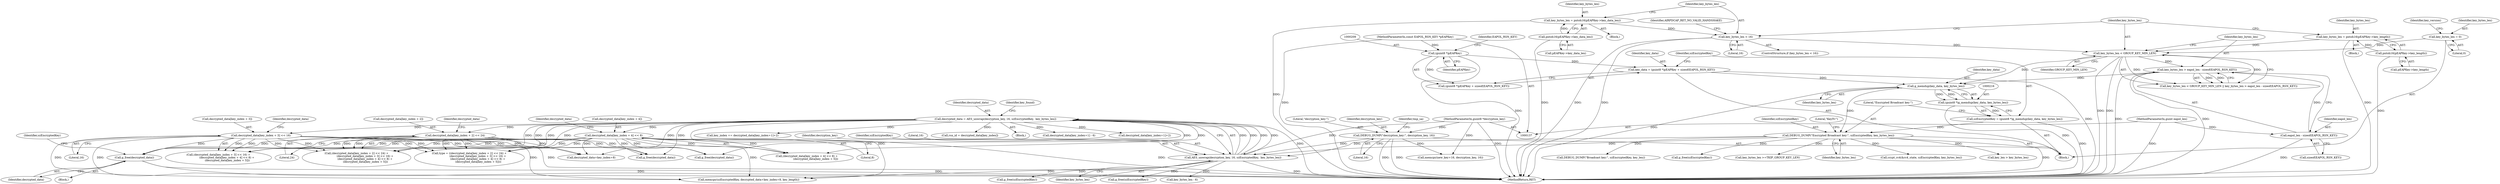 digraph "0_wireshark_b6d838eebf4456192360654092e5587c5207f185@API" {
"1000440" [label="(Call,g_free(decrypted_data))"];
"1000346" [label="(Call,decrypted_data[key_index + 2] << 24)"];
"1000313" [label="(Call,decrypted_data = AES_unwrap(decryption_key, 16, szEncryptedKey,  key_bytes_len))"];
"1000315" [label="(Call,AES_unwrap(decryption_key, 16, szEncryptedKey,  key_bytes_len))"];
"1000230" [label="(Call,DEBUG_DUMP(\"decryption_key:\", decryption_key, 16))"];
"1000139" [label="(MethodParameterIn,guint8 *decryption_key)"];
"1000220" [label="(Call,DEBUG_DUMP(\"Encrypted Broadcast key:\", szEncryptedKey, key_bytes_len))"];
"1000213" [label="(Call,szEncryptedKey = (guint8 *)g_memdup(key_data, key_bytes_len))"];
"1000215" [label="(Call,(guint8 *)g_memdup(key_data, key_bytes_len))"];
"1000217" [label="(Call,g_memdup(key_data, key_bytes_len))"];
"1000205" [label="(Call,key_data = (guint8 *)pEAPKey + sizeof(EAPOL_RSN_KEY))"];
"1000208" [label="(Call,(guint8 *)pEAPKey)"];
"1000138" [label="(MethodParameterIn,const EAPOL_RSN_KEY *pEAPKey)"];
"1000193" [label="(Call,key_bytes_len < GROUP_KEY_MIN_LEN)"];
"1000185" [label="(Call,key_bytes_len < 16)"];
"1000178" [label="(Call,key_bytes_len = pntoh16(pEAPKey->key_data_len))"];
"1000180" [label="(Call,pntoh16(pEAPKey->key_data_len))"];
"1000166" [label="(Call,key_bytes_len = pntoh16(pEAPKey->key_length))"];
"1000168" [label="(Call,pntoh16(pEAPKey->key_length))"];
"1000147" [label="(Call,key_bytes_len = 0)"];
"1000196" [label="(Call,key_bytes_len > eapol_len - sizeof(EAPOL_RSN_KEY))"];
"1000198" [label="(Call,eapol_len - sizeof(EAPOL_RSN_KEY))"];
"1000141" [label="(MethodParameterIn,guint eapol_len)"];
"1000354" [label="(Call,decrypted_data[key_index + 3] << 16)"];
"1000362" [label="(Call,decrypted_data[key_index + 4] << 8)"];
"1000345" [label="(Call,(decrypted_data[key_index + 2] << 24) +\n                    (decrypted_data[key_index + 3] << 16) +\n                    (decrypted_data[key_index + 4] << 8) +\n                     (decrypted_data[key_index + 5]))"];
"1000195" [label="(Identifier,GROUP_KEY_MIN_LEN)"];
"1000443" [label="(Identifier,szEncryptedKey)"];
"1000225" [label="(Literal,\"KeyIV:\")"];
"1000430" [label="(Call,memcpy(szEncryptedKey, decrypted_data+key_index+8, key_length))"];
"1000178" [label="(Call,key_bytes_len = pntoh16(pEAPKey->key_data_len))"];
"1000180" [label="(Call,pntoh16(pEAPKey->key_data_len))"];
"1000196" [label="(Call,key_bytes_len > eapol_len - sizeof(EAPOL_RSN_KEY))"];
"1000314" [label="(Identifier,decrypted_data)"];
"1000219" [label="(Identifier,key_bytes_len)"];
"1000194" [label="(Identifier,key_bytes_len)"];
"1000215" [label="(Call,(guint8 *)g_memdup(key_data, key_bytes_len))"];
"1000198" [label="(Call,eapol_len - sizeof(EAPOL_RSN_KEY))"];
"1000388" [label="(Call,key_index += decrypted_data[key_index+1]+2)"];
"1000212" [label="(Identifier,EAPOL_RSN_KEY)"];
"1000355" [label="(Call,decrypted_data[key_index + 3])"];
"1000181" [label="(Call,pEAPKey->key_data_len)"];
"1000321" [label="(Identifier,key_found)"];
"1000154" [label="(Identifier,key_version)"];
"1000361" [label="(Call,(decrypted_data[key_index + 4] << 8) +\n                     (decrypted_data[key_index + 5]))"];
"1000368" [label="(Literal,8)"];
"1000316" [label="(Identifier,decryption_key)"];
"1000530" [label="(MethodReturn,RET)"];
"1000165" [label="(Block,)"];
"1000207" [label="(Call,(guint8 *)pEAPKey + sizeof(EAPOL_RSN_KEY))"];
"1000222" [label="(Identifier,szEncryptedKey)"];
"1000362" [label="(Call,decrypted_data[key_index + 4] << 8)"];
"1000193" [label="(Call,key_bytes_len < GROUP_KEY_MIN_LEN)"];
"1000313" [label="(Call,decrypted_data = AES_unwrap(decryption_key, 16, szEncryptedKey,  key_bytes_len))"];
"1000360" [label="(Literal,16)"];
"1000147" [label="(Call,key_bytes_len = 0)"];
"1000148" [label="(Identifier,key_bytes_len)"];
"1000439" [label="(Block,)"];
"1000442" [label="(Call,g_free(szEncryptedKey))"];
"1000319" [label="(Identifier,key_bytes_len)"];
"1000177" [label="(Block,)"];
"1000168" [label="(Call,pntoh16(pEAPKey->key_length))"];
"1000220" [label="(Call,DEBUG_DUMP(\"Encrypted Broadcast key:\", szEncryptedKey, key_bytes_len))"];
"1000356" [label="(Identifier,decrypted_data)"];
"1000149" [label="(Literal,0)"];
"1000315" [label="(Call,AES_unwrap(decryption_key, 16, szEncryptedKey,  key_bytes_len))"];
"1000370" [label="(Identifier,decrypted_data)"];
"1000139" [label="(MethodParameterIn,guint8 *decryption_key)"];
"1000338" [label="(Call,rsn_id = decrypted_data[key_index])"];
"1000441" [label="(Identifier,decrypted_data)"];
"1000432" [label="(Call,decrypted_data+key_index+8)"];
"1000480" [label="(Call,key_len > key_bytes_len)"];
"1000488" [label="(Call,DEBUG_DUMP(\"Broadcast key:\", szEncryptedKey, key_len))"];
"1000484" [label="(Call,g_free(szEncryptedKey))"];
"1000192" [label="(Call,key_bytes_len < GROUP_KEY_MIN_LEN || key_bytes_len > eapol_len - sizeof(EAPOL_RSN_KEY))"];
"1000440" [label="(Call,g_free(decrypted_data))"];
"1000206" [label="(Identifier,key_data)"];
"1000318" [label="(Identifier,szEncryptedKey)"];
"1000230" [label="(Call,DEBUG_DUMP(\"decryption_key:\", decryption_key, 16))"];
"1000277" [label="(Call,memcpy(new_key+16, decryption_key, 16))"];
"1000187" [label="(Literal,16)"];
"1000343" [label="(Call,type = ((decrypted_data[key_index + 2] << 24) +\n                    (decrypted_data[key_index + 3] << 16) +\n                    (decrypted_data[key_index + 4] << 8) +\n                     (decrypted_data[key_index + 5])))"];
"1000233" [label="(Literal,16)"];
"1000363" [label="(Call,decrypted_data[key_index + 4])"];
"1000232" [label="(Identifier,decryption_key)"];
"1000218" [label="(Identifier,key_data)"];
"1000221" [label="(Literal,\"Encrypted Broadcast key:\")"];
"1000266" [label="(Call,key_bytes_len >=TKIP_GROUP_KEY_LEN)"];
"1000235" [label="(Identifier,tmp_sa)"];
"1000308" [label="(Block,)"];
"1000465" [label="(Call,g_free(decrypted_data))"];
"1000200" [label="(Call,sizeof(EAPOL_RSN_KEY))"];
"1000214" [label="(Identifier,szEncryptedKey)"];
"1000353" [label="(Call,(decrypted_data[key_index + 3] << 16) +\n                    (decrypted_data[key_index + 4] << 8) +\n                     (decrypted_data[key_index + 5]))"];
"1000197" [label="(Identifier,key_bytes_len)"];
"1000184" [label="(ControlStructure,if (key_bytes_len < 16))"];
"1000426" [label="(Call,g_free(szEncryptedKey))"];
"1000166" [label="(Call,key_bytes_len = pntoh16(pEAPKey->key_length))"];
"1000186" [label="(Identifier,key_bytes_len)"];
"1000190" [label="(Identifier,AIRPDCAP_RET_NO_VALID_HANDSHAKE)"];
"1000138" [label="(MethodParameterIn,const EAPOL_RSN_KEY *pEAPKey)"];
"1000346" [label="(Call,decrypted_data[key_index + 2] << 24)"];
"1000223" [label="(Identifier,key_bytes_len)"];
"1000208" [label="(Call,(guint8 *)pEAPKey)"];
"1000185" [label="(Call,key_bytes_len < 16)"];
"1000330" [label="(Call,key_bytes_len - 6)"];
"1000354" [label="(Call,decrypted_data[key_index + 3] << 16)"];
"1000179" [label="(Identifier,key_bytes_len)"];
"1000317" [label="(Literal,16)"];
"1000352" [label="(Literal,24)"];
"1000231" [label="(Literal,\"decryption_key:\")"];
"1000402" [label="(Call,decrypted_data[key_index+1] - 6)"];
"1000298" [label="(Call,crypt_rc4(&rc4_state, szEncryptedKey, key_bytes_len))"];
"1000424" [label="(Call,g_free(decrypted_data))"];
"1000169" [label="(Call,pEAPKey->key_length)"];
"1000199" [label="(Identifier,eapol_len)"];
"1000205" [label="(Call,key_data = (guint8 *)pEAPKey + sizeof(EAPOL_RSN_KEY))"];
"1000390" [label="(Call,decrypted_data[key_index+1]+2)"];
"1000210" [label="(Identifier,pEAPKey)"];
"1000142" [label="(Block,)"];
"1000213" [label="(Call,szEncryptedKey = (guint8 *)g_memdup(key_data, key_bytes_len))"];
"1000217" [label="(Call,g_memdup(key_data, key_bytes_len))"];
"1000347" [label="(Call,decrypted_data[key_index + 2])"];
"1000141" [label="(MethodParameterIn,guint eapol_len)"];
"1000167" [label="(Identifier,key_bytes_len)"];
"1000364" [label="(Identifier,decrypted_data)"];
"1000440" -> "1000439"  [label="AST: "];
"1000440" -> "1000441"  [label="CFG: "];
"1000441" -> "1000440"  [label="AST: "];
"1000443" -> "1000440"  [label="CFG: "];
"1000440" -> "1000530"  [label="DDG: "];
"1000440" -> "1000530"  [label="DDG: "];
"1000346" -> "1000440"  [label="DDG: "];
"1000313" -> "1000440"  [label="DDG: "];
"1000354" -> "1000440"  [label="DDG: "];
"1000362" -> "1000440"  [label="DDG: "];
"1000346" -> "1000345"  [label="AST: "];
"1000346" -> "1000352"  [label="CFG: "];
"1000347" -> "1000346"  [label="AST: "];
"1000352" -> "1000346"  [label="AST: "];
"1000356" -> "1000346"  [label="CFG: "];
"1000346" -> "1000530"  [label="DDG: "];
"1000346" -> "1000343"  [label="DDG: "];
"1000346" -> "1000343"  [label="DDG: "];
"1000346" -> "1000345"  [label="DDG: "];
"1000346" -> "1000345"  [label="DDG: "];
"1000313" -> "1000346"  [label="DDG: "];
"1000346" -> "1000424"  [label="DDG: "];
"1000346" -> "1000430"  [label="DDG: "];
"1000346" -> "1000432"  [label="DDG: "];
"1000346" -> "1000465"  [label="DDG: "];
"1000313" -> "1000308"  [label="AST: "];
"1000313" -> "1000315"  [label="CFG: "];
"1000314" -> "1000313"  [label="AST: "];
"1000315" -> "1000313"  [label="AST: "];
"1000321" -> "1000313"  [label="CFG: "];
"1000313" -> "1000530"  [label="DDG: "];
"1000315" -> "1000313"  [label="DDG: "];
"1000315" -> "1000313"  [label="DDG: "];
"1000315" -> "1000313"  [label="DDG: "];
"1000315" -> "1000313"  [label="DDG: "];
"1000313" -> "1000338"  [label="DDG: "];
"1000313" -> "1000343"  [label="DDG: "];
"1000313" -> "1000345"  [label="DDG: "];
"1000313" -> "1000354"  [label="DDG: "];
"1000313" -> "1000353"  [label="DDG: "];
"1000313" -> "1000362"  [label="DDG: "];
"1000313" -> "1000361"  [label="DDG: "];
"1000313" -> "1000388"  [label="DDG: "];
"1000313" -> "1000390"  [label="DDG: "];
"1000313" -> "1000402"  [label="DDG: "];
"1000313" -> "1000424"  [label="DDG: "];
"1000313" -> "1000430"  [label="DDG: "];
"1000313" -> "1000432"  [label="DDG: "];
"1000313" -> "1000465"  [label="DDG: "];
"1000315" -> "1000319"  [label="CFG: "];
"1000316" -> "1000315"  [label="AST: "];
"1000317" -> "1000315"  [label="AST: "];
"1000318" -> "1000315"  [label="AST: "];
"1000319" -> "1000315"  [label="AST: "];
"1000315" -> "1000530"  [label="DDG: "];
"1000230" -> "1000315"  [label="DDG: "];
"1000139" -> "1000315"  [label="DDG: "];
"1000220" -> "1000315"  [label="DDG: "];
"1000220" -> "1000315"  [label="DDG: "];
"1000315" -> "1000330"  [label="DDG: "];
"1000315" -> "1000426"  [label="DDG: "];
"1000315" -> "1000430"  [label="DDG: "];
"1000315" -> "1000442"  [label="DDG: "];
"1000230" -> "1000142"  [label="AST: "];
"1000230" -> "1000233"  [label="CFG: "];
"1000231" -> "1000230"  [label="AST: "];
"1000232" -> "1000230"  [label="AST: "];
"1000233" -> "1000230"  [label="AST: "];
"1000235" -> "1000230"  [label="CFG: "];
"1000230" -> "1000530"  [label="DDG: "];
"1000230" -> "1000530"  [label="DDG: "];
"1000139" -> "1000230"  [label="DDG: "];
"1000230" -> "1000277"  [label="DDG: "];
"1000139" -> "1000137"  [label="AST: "];
"1000139" -> "1000530"  [label="DDG: "];
"1000139" -> "1000277"  [label="DDG: "];
"1000220" -> "1000142"  [label="AST: "];
"1000220" -> "1000223"  [label="CFG: "];
"1000221" -> "1000220"  [label="AST: "];
"1000222" -> "1000220"  [label="AST: "];
"1000223" -> "1000220"  [label="AST: "];
"1000225" -> "1000220"  [label="CFG: "];
"1000220" -> "1000530"  [label="DDG: "];
"1000213" -> "1000220"  [label="DDG: "];
"1000217" -> "1000220"  [label="DDG: "];
"1000220" -> "1000266"  [label="DDG: "];
"1000220" -> "1000298"  [label="DDG: "];
"1000220" -> "1000480"  [label="DDG: "];
"1000220" -> "1000484"  [label="DDG: "];
"1000220" -> "1000488"  [label="DDG: "];
"1000213" -> "1000142"  [label="AST: "];
"1000213" -> "1000215"  [label="CFG: "];
"1000214" -> "1000213"  [label="AST: "];
"1000215" -> "1000213"  [label="AST: "];
"1000221" -> "1000213"  [label="CFG: "];
"1000213" -> "1000530"  [label="DDG: "];
"1000215" -> "1000213"  [label="DDG: "];
"1000215" -> "1000217"  [label="CFG: "];
"1000216" -> "1000215"  [label="AST: "];
"1000217" -> "1000215"  [label="AST: "];
"1000215" -> "1000530"  [label="DDG: "];
"1000217" -> "1000215"  [label="DDG: "];
"1000217" -> "1000215"  [label="DDG: "];
"1000217" -> "1000219"  [label="CFG: "];
"1000218" -> "1000217"  [label="AST: "];
"1000219" -> "1000217"  [label="AST: "];
"1000217" -> "1000530"  [label="DDG: "];
"1000205" -> "1000217"  [label="DDG: "];
"1000193" -> "1000217"  [label="DDG: "];
"1000196" -> "1000217"  [label="DDG: "];
"1000205" -> "1000142"  [label="AST: "];
"1000205" -> "1000207"  [label="CFG: "];
"1000206" -> "1000205"  [label="AST: "];
"1000207" -> "1000205"  [label="AST: "];
"1000214" -> "1000205"  [label="CFG: "];
"1000205" -> "1000530"  [label="DDG: "];
"1000208" -> "1000205"  [label="DDG: "];
"1000208" -> "1000207"  [label="AST: "];
"1000208" -> "1000210"  [label="CFG: "];
"1000209" -> "1000208"  [label="AST: "];
"1000210" -> "1000208"  [label="AST: "];
"1000212" -> "1000208"  [label="CFG: "];
"1000208" -> "1000530"  [label="DDG: "];
"1000208" -> "1000207"  [label="DDG: "];
"1000138" -> "1000208"  [label="DDG: "];
"1000138" -> "1000137"  [label="AST: "];
"1000138" -> "1000530"  [label="DDG: "];
"1000193" -> "1000192"  [label="AST: "];
"1000193" -> "1000195"  [label="CFG: "];
"1000194" -> "1000193"  [label="AST: "];
"1000195" -> "1000193"  [label="AST: "];
"1000197" -> "1000193"  [label="CFG: "];
"1000192" -> "1000193"  [label="CFG: "];
"1000193" -> "1000530"  [label="DDG: "];
"1000193" -> "1000530"  [label="DDG: "];
"1000193" -> "1000192"  [label="DDG: "];
"1000193" -> "1000192"  [label="DDG: "];
"1000185" -> "1000193"  [label="DDG: "];
"1000166" -> "1000193"  [label="DDG: "];
"1000147" -> "1000193"  [label="DDG: "];
"1000193" -> "1000196"  [label="DDG: "];
"1000185" -> "1000184"  [label="AST: "];
"1000185" -> "1000187"  [label="CFG: "];
"1000186" -> "1000185"  [label="AST: "];
"1000187" -> "1000185"  [label="AST: "];
"1000190" -> "1000185"  [label="CFG: "];
"1000194" -> "1000185"  [label="CFG: "];
"1000185" -> "1000530"  [label="DDG: "];
"1000185" -> "1000530"  [label="DDG: "];
"1000178" -> "1000185"  [label="DDG: "];
"1000178" -> "1000177"  [label="AST: "];
"1000178" -> "1000180"  [label="CFG: "];
"1000179" -> "1000178"  [label="AST: "];
"1000180" -> "1000178"  [label="AST: "];
"1000186" -> "1000178"  [label="CFG: "];
"1000178" -> "1000530"  [label="DDG: "];
"1000180" -> "1000178"  [label="DDG: "];
"1000180" -> "1000181"  [label="CFG: "];
"1000181" -> "1000180"  [label="AST: "];
"1000180" -> "1000530"  [label="DDG: "];
"1000166" -> "1000165"  [label="AST: "];
"1000166" -> "1000168"  [label="CFG: "];
"1000167" -> "1000166"  [label="AST: "];
"1000168" -> "1000166"  [label="AST: "];
"1000194" -> "1000166"  [label="CFG: "];
"1000166" -> "1000530"  [label="DDG: "];
"1000168" -> "1000166"  [label="DDG: "];
"1000168" -> "1000169"  [label="CFG: "];
"1000169" -> "1000168"  [label="AST: "];
"1000168" -> "1000530"  [label="DDG: "];
"1000147" -> "1000142"  [label="AST: "];
"1000147" -> "1000149"  [label="CFG: "];
"1000148" -> "1000147"  [label="AST: "];
"1000149" -> "1000147"  [label="AST: "];
"1000154" -> "1000147"  [label="CFG: "];
"1000196" -> "1000192"  [label="AST: "];
"1000196" -> "1000198"  [label="CFG: "];
"1000197" -> "1000196"  [label="AST: "];
"1000198" -> "1000196"  [label="AST: "];
"1000192" -> "1000196"  [label="CFG: "];
"1000196" -> "1000530"  [label="DDG: "];
"1000196" -> "1000530"  [label="DDG: "];
"1000196" -> "1000192"  [label="DDG: "];
"1000196" -> "1000192"  [label="DDG: "];
"1000198" -> "1000196"  [label="DDG: "];
"1000198" -> "1000200"  [label="CFG: "];
"1000199" -> "1000198"  [label="AST: "];
"1000200" -> "1000198"  [label="AST: "];
"1000198" -> "1000530"  [label="DDG: "];
"1000141" -> "1000198"  [label="DDG: "];
"1000141" -> "1000137"  [label="AST: "];
"1000141" -> "1000530"  [label="DDG: "];
"1000354" -> "1000353"  [label="AST: "];
"1000354" -> "1000360"  [label="CFG: "];
"1000355" -> "1000354"  [label="AST: "];
"1000360" -> "1000354"  [label="AST: "];
"1000364" -> "1000354"  [label="CFG: "];
"1000354" -> "1000530"  [label="DDG: "];
"1000354" -> "1000343"  [label="DDG: "];
"1000354" -> "1000343"  [label="DDG: "];
"1000354" -> "1000345"  [label="DDG: "];
"1000354" -> "1000345"  [label="DDG: "];
"1000354" -> "1000353"  [label="DDG: "];
"1000354" -> "1000353"  [label="DDG: "];
"1000354" -> "1000424"  [label="DDG: "];
"1000354" -> "1000430"  [label="DDG: "];
"1000354" -> "1000432"  [label="DDG: "];
"1000354" -> "1000465"  [label="DDG: "];
"1000362" -> "1000361"  [label="AST: "];
"1000362" -> "1000368"  [label="CFG: "];
"1000363" -> "1000362"  [label="AST: "];
"1000368" -> "1000362"  [label="AST: "];
"1000370" -> "1000362"  [label="CFG: "];
"1000362" -> "1000530"  [label="DDG: "];
"1000362" -> "1000343"  [label="DDG: "];
"1000362" -> "1000343"  [label="DDG: "];
"1000362" -> "1000345"  [label="DDG: "];
"1000362" -> "1000345"  [label="DDG: "];
"1000362" -> "1000353"  [label="DDG: "];
"1000362" -> "1000353"  [label="DDG: "];
"1000362" -> "1000361"  [label="DDG: "];
"1000362" -> "1000361"  [label="DDG: "];
"1000362" -> "1000424"  [label="DDG: "];
"1000362" -> "1000430"  [label="DDG: "];
"1000362" -> "1000432"  [label="DDG: "];
"1000362" -> "1000465"  [label="DDG: "];
}

